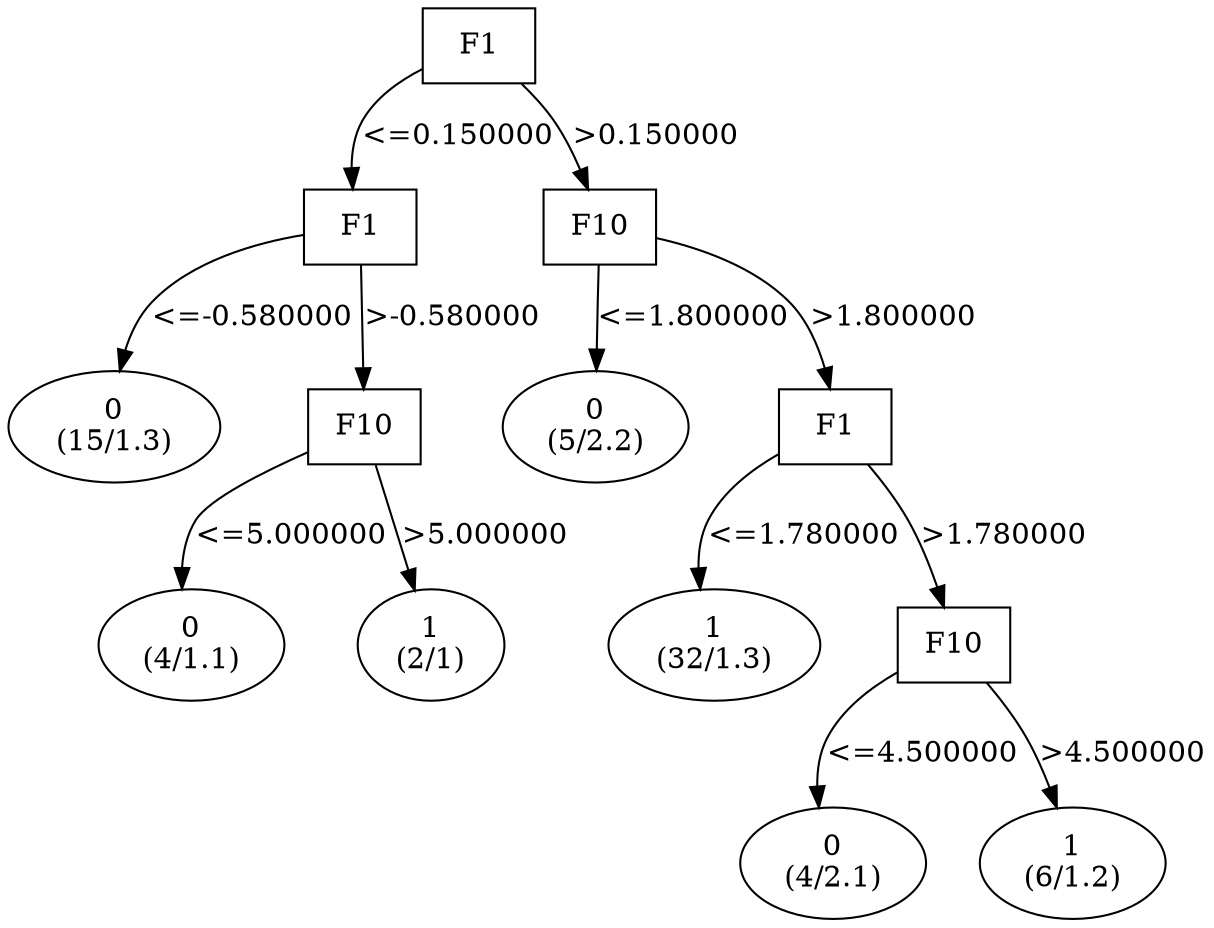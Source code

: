 digraph YaDT {
n0 [ shape=box, label="F1\n"]
n0 -> n1 [label="<=0.150000"]
n1 [ shape=box, label="F1\n"]
n1 -> n2 [label="<=-0.580000"]
n2 [ shape=ellipse, label="0\n(15/1.3)"]
n1 -> n3 [label=">-0.580000"]
n3 [ shape=box, label="F10\n"]
n3 -> n4 [label="<=5.000000"]
n4 [ shape=ellipse, label="0\n(4/1.1)"]
n3 -> n5 [label=">5.000000"]
n5 [ shape=ellipse, label="1\n(2/1)"]
n0 -> n8 [label=">0.150000"]
n8 [ shape=box, label="F10\n"]
n8 -> n9 [label="<=1.800000"]
n9 [ shape=ellipse, label="0\n(5/2.2)"]
n8 -> n10 [label=">1.800000"]
n10 [ shape=box, label="F1\n"]
n10 -> n11 [label="<=1.780000"]
n11 [ shape=ellipse, label="1\n(32/1.3)"]
n10 -> n12 [label=">1.780000"]
n12 [ shape=box, label="F10\n"]
n12 -> n13 [label="<=4.500000"]
n13 [ shape=ellipse, label="0\n(4/2.1)"]
n12 -> n14 [label=">4.500000"]
n14 [ shape=ellipse, label="1\n(6/1.2)"]
}
